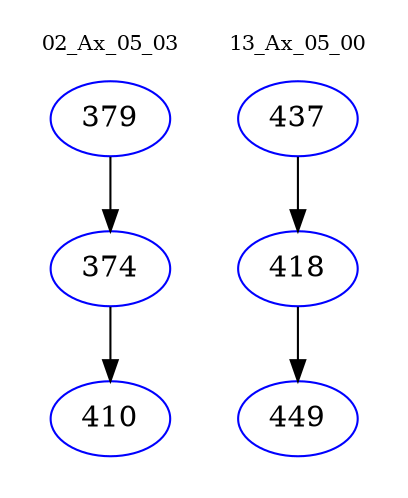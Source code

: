 digraph{
subgraph cluster_0 {
color = white
label = "02_Ax_05_03";
fontsize=10;
T0_379 [label="379", color="blue"]
T0_379 -> T0_374 [color="black"]
T0_374 [label="374", color="blue"]
T0_374 -> T0_410 [color="black"]
T0_410 [label="410", color="blue"]
}
subgraph cluster_1 {
color = white
label = "13_Ax_05_00";
fontsize=10;
T1_437 [label="437", color="blue"]
T1_437 -> T1_418 [color="black"]
T1_418 [label="418", color="blue"]
T1_418 -> T1_449 [color="black"]
T1_449 [label="449", color="blue"]
}
}
